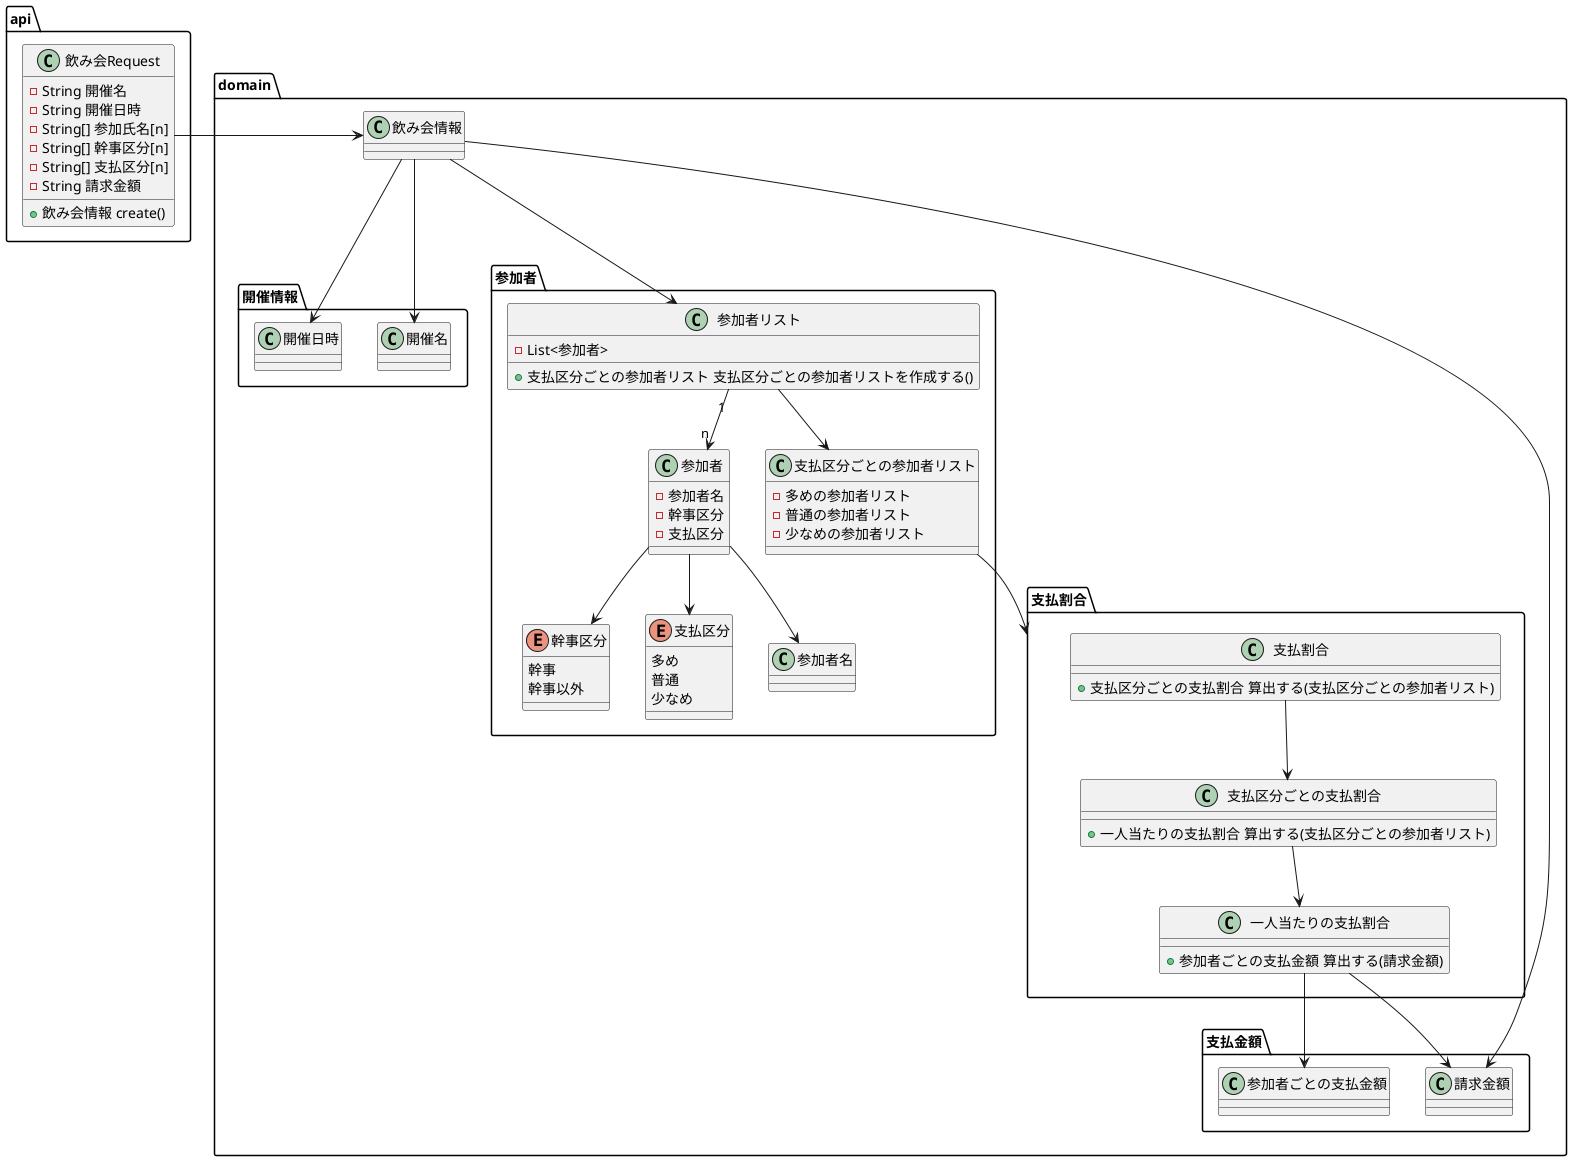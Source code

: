 @startuml

package api {
    class 飲み会Request {
        - String 開催名
        - String 開催日時
        - String[] 参加氏名[n]
        - String[] 幹事区分[n]
        - String[] 支払区分[n]
        - String 請求金額
        + 飲み会情報 create()
    }
}

package domain {
    class 飲み会情報 {
    }

    package 開催情報 {
        class 開催名 {
        }
        class 開催日時 {
        }
    }

    package 参加者 {

        class 参加者リスト {
            - List<参加者>
            + 支払区分ごとの参加者リスト 支払区分ごとの参加者リストを作成する()
        }
        class 参加者 {
            - 参加者名
            - 幹事区分
            - 支払区分
        }
        enum 幹事区分 {
            幹事
            幹事以外
        }

        enum 支払区分 {
            多め
            普通
            少なめ
        }

        class 支払区分ごとの参加者リスト {
            - 多めの参加者リスト
            - 普通の参加者リスト
            - 少なめの参加者リスト
        }

        参加者リスト "1" --> "n" 参加者
        参加者リスト --> 支払区分ごとの参加者リスト
        参加者 --> 参加者名
        参加者 --> 幹事区分
        参加者 --> 支払区分

    }




    package 支払割合 {
        class 支払割合 {
            + 支払区分ごとの支払割合 算出する(支払区分ごとの参加者リスト)
        }

        class 支払区分ごとの支払割合 {
            + 一人当たりの支払割合 算出する(支払区分ごとの参加者リスト)
        }

        class 一人当たりの支払割合 {
            + 参加者ごとの支払金額 算出する(請求金額)
        }

        支払割合 --> 支払区分ごとの支払割合
        支払区分ごとの支払割合 --> 一人当たりの支払割合
    }

    package 支払金額 {
        class 請求金額 {
        }

        class 参加者ごとの支払金額 {
        }
    }

    飲み会情報 --> 開催名
    飲み会情報 --> 開催日時
    飲み会情報 --> 参加者リスト
    飲み会情報 --> 請求金額

    支払区分ごとの参加者リスト --> 支払割合

    一人当たりの支払割合 --> 請求金額
    一人当たりの支払割合 --> 参加者ごとの支払金額




}

飲み会Request -> 飲み会情報


@enduml